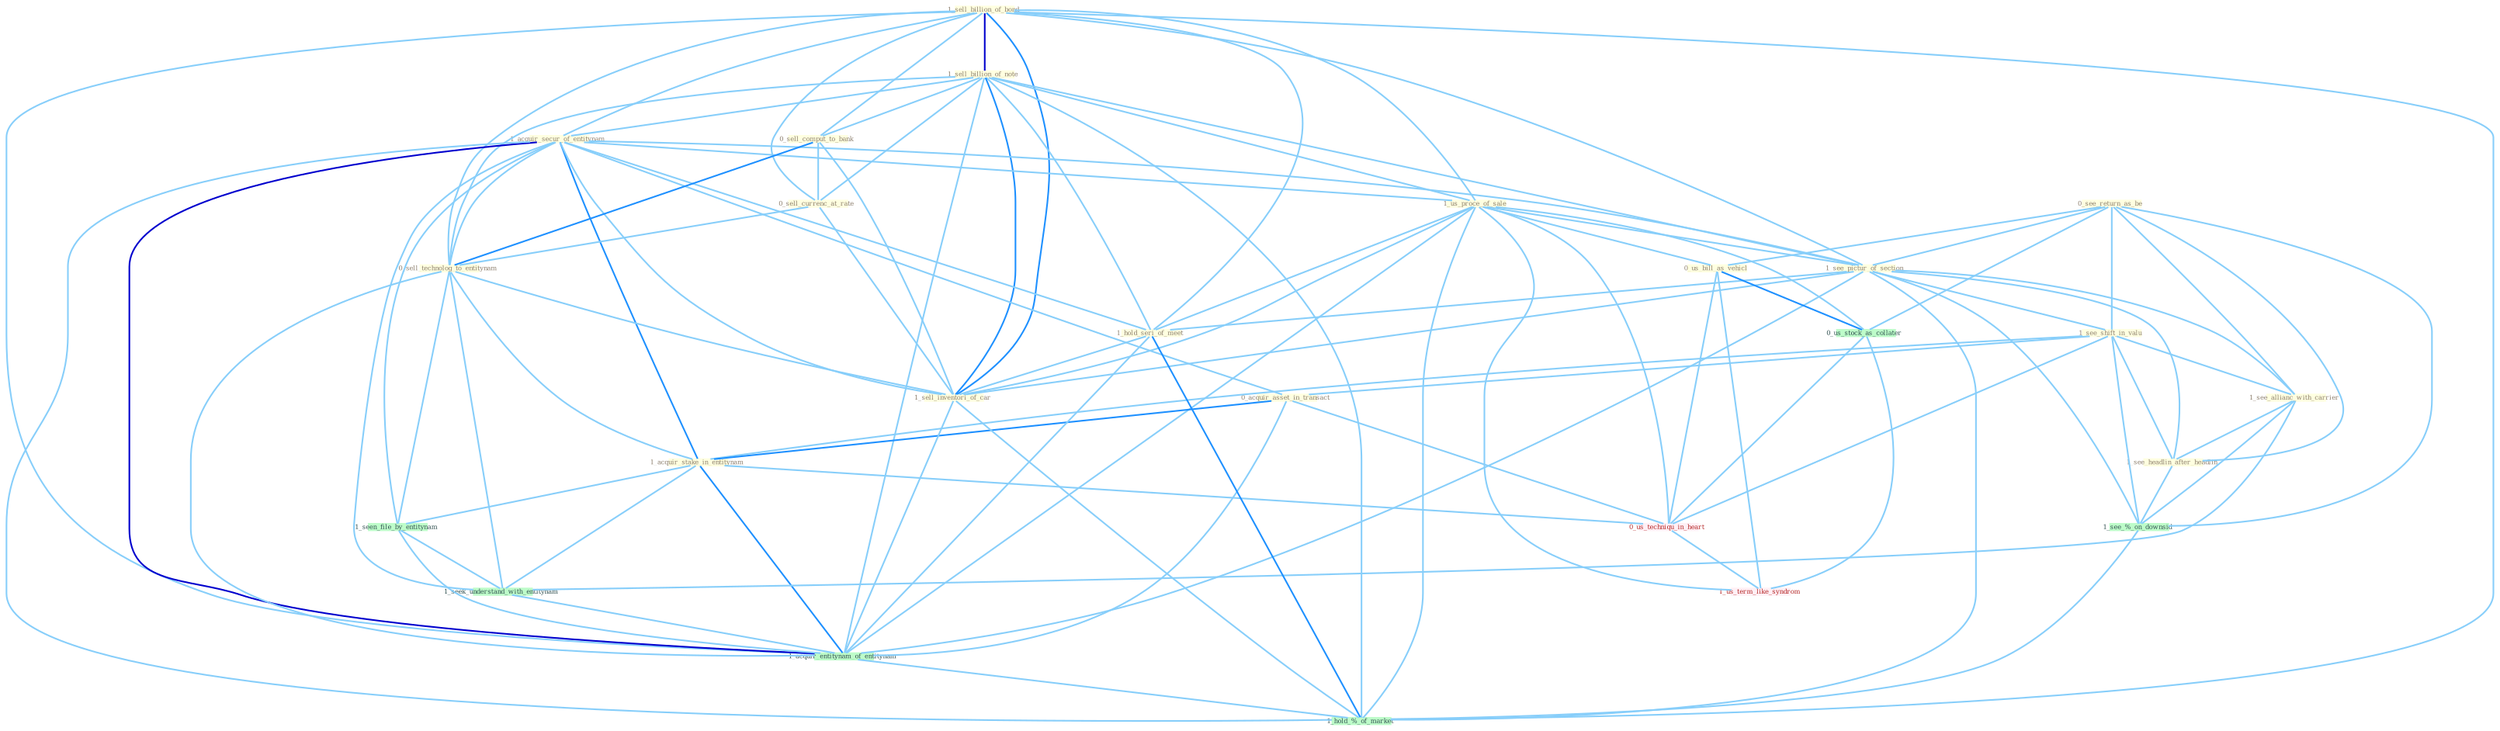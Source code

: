 Graph G{ 
    node
    [shape=polygon,style=filled,width=.5,height=.06,color="#BDFCC9",fixedsize=true,fontsize=4,
    fontcolor="#2f4f4f"];
    {node
    [color="#ffffe0", fontcolor="#8b7d6b"] "1_sell_billion_of_bond " "1_sell_billion_of_note " "1_acquir_secur_of_entitynam " "0_sell_comput_to_bank " "1_us_proce_of_sale " "0_sell_currenc_at_rate " "0_see_return_as_be " "1_see_pictur_of_section " "1_see_shift_in_valu " "0_us_bill_as_vehicl " "0_acquir_asset_in_transact " "0_sell_technolog_to_entitynam " "1_acquir_stake_in_entitynam " "1_see_allianc_with_carrier " "1_hold_seri_of_meet " "1_see_headlin_after_headlin " "1_sell_inventori_of_car "}
{node [color="#fff0f5", fontcolor="#b22222"] "0_us_techniqu_in_heart " "1_us_term_like_syndrom "}
edge [color="#B0E2FF"];

	"1_sell_billion_of_bond " -- "1_sell_billion_of_note " [w="3", color="#0000cd" , len=0.6];
	"1_sell_billion_of_bond " -- "1_acquir_secur_of_entitynam " [w="1", color="#87cefa" ];
	"1_sell_billion_of_bond " -- "0_sell_comput_to_bank " [w="1", color="#87cefa" ];
	"1_sell_billion_of_bond " -- "1_us_proce_of_sale " [w="1", color="#87cefa" ];
	"1_sell_billion_of_bond " -- "0_sell_currenc_at_rate " [w="1", color="#87cefa" ];
	"1_sell_billion_of_bond " -- "1_see_pictur_of_section " [w="1", color="#87cefa" ];
	"1_sell_billion_of_bond " -- "0_sell_technolog_to_entitynam " [w="1", color="#87cefa" ];
	"1_sell_billion_of_bond " -- "1_hold_seri_of_meet " [w="1", color="#87cefa" ];
	"1_sell_billion_of_bond " -- "1_sell_inventori_of_car " [w="2", color="#1e90ff" , len=0.8];
	"1_sell_billion_of_bond " -- "1_acquir_entitynam_of_entitynam " [w="1", color="#87cefa" ];
	"1_sell_billion_of_bond " -- "1_hold_%_of_market " [w="1", color="#87cefa" ];
	"1_sell_billion_of_note " -- "1_acquir_secur_of_entitynam " [w="1", color="#87cefa" ];
	"1_sell_billion_of_note " -- "0_sell_comput_to_bank " [w="1", color="#87cefa" ];
	"1_sell_billion_of_note " -- "1_us_proce_of_sale " [w="1", color="#87cefa" ];
	"1_sell_billion_of_note " -- "0_sell_currenc_at_rate " [w="1", color="#87cefa" ];
	"1_sell_billion_of_note " -- "1_see_pictur_of_section " [w="1", color="#87cefa" ];
	"1_sell_billion_of_note " -- "0_sell_technolog_to_entitynam " [w="1", color="#87cefa" ];
	"1_sell_billion_of_note " -- "1_hold_seri_of_meet " [w="1", color="#87cefa" ];
	"1_sell_billion_of_note " -- "1_sell_inventori_of_car " [w="2", color="#1e90ff" , len=0.8];
	"1_sell_billion_of_note " -- "1_acquir_entitynam_of_entitynam " [w="1", color="#87cefa" ];
	"1_sell_billion_of_note " -- "1_hold_%_of_market " [w="1", color="#87cefa" ];
	"1_acquir_secur_of_entitynam " -- "1_us_proce_of_sale " [w="1", color="#87cefa" ];
	"1_acquir_secur_of_entitynam " -- "1_see_pictur_of_section " [w="1", color="#87cefa" ];
	"1_acquir_secur_of_entitynam " -- "0_acquir_asset_in_transact " [w="1", color="#87cefa" ];
	"1_acquir_secur_of_entitynam " -- "0_sell_technolog_to_entitynam " [w="1", color="#87cefa" ];
	"1_acquir_secur_of_entitynam " -- "1_acquir_stake_in_entitynam " [w="2", color="#1e90ff" , len=0.8];
	"1_acquir_secur_of_entitynam " -- "1_hold_seri_of_meet " [w="1", color="#87cefa" ];
	"1_acquir_secur_of_entitynam " -- "1_sell_inventori_of_car " [w="1", color="#87cefa" ];
	"1_acquir_secur_of_entitynam " -- "1_seen_file_by_entitynam " [w="1", color="#87cefa" ];
	"1_acquir_secur_of_entitynam " -- "1_seek_understand_with_entitynam " [w="1", color="#87cefa" ];
	"1_acquir_secur_of_entitynam " -- "1_acquir_entitynam_of_entitynam " [w="3", color="#0000cd" , len=0.6];
	"1_acquir_secur_of_entitynam " -- "1_hold_%_of_market " [w="1", color="#87cefa" ];
	"0_sell_comput_to_bank " -- "0_sell_currenc_at_rate " [w="1", color="#87cefa" ];
	"0_sell_comput_to_bank " -- "0_sell_technolog_to_entitynam " [w="2", color="#1e90ff" , len=0.8];
	"0_sell_comput_to_bank " -- "1_sell_inventori_of_car " [w="1", color="#87cefa" ];
	"1_us_proce_of_sale " -- "1_see_pictur_of_section " [w="1", color="#87cefa" ];
	"1_us_proce_of_sale " -- "0_us_bill_as_vehicl " [w="1", color="#87cefa" ];
	"1_us_proce_of_sale " -- "1_hold_seri_of_meet " [w="1", color="#87cefa" ];
	"1_us_proce_of_sale " -- "1_sell_inventori_of_car " [w="1", color="#87cefa" ];
	"1_us_proce_of_sale " -- "0_us_stock_as_collater " [w="1", color="#87cefa" ];
	"1_us_proce_of_sale " -- "1_acquir_entitynam_of_entitynam " [w="1", color="#87cefa" ];
	"1_us_proce_of_sale " -- "0_us_techniqu_in_heart " [w="1", color="#87cefa" ];
	"1_us_proce_of_sale " -- "1_us_term_like_syndrom " [w="1", color="#87cefa" ];
	"1_us_proce_of_sale " -- "1_hold_%_of_market " [w="1", color="#87cefa" ];
	"0_sell_currenc_at_rate " -- "0_sell_technolog_to_entitynam " [w="1", color="#87cefa" ];
	"0_sell_currenc_at_rate " -- "1_sell_inventori_of_car " [w="1", color="#87cefa" ];
	"0_see_return_as_be " -- "1_see_pictur_of_section " [w="1", color="#87cefa" ];
	"0_see_return_as_be " -- "1_see_shift_in_valu " [w="1", color="#87cefa" ];
	"0_see_return_as_be " -- "0_us_bill_as_vehicl " [w="1", color="#87cefa" ];
	"0_see_return_as_be " -- "1_see_allianc_with_carrier " [w="1", color="#87cefa" ];
	"0_see_return_as_be " -- "1_see_headlin_after_headlin " [w="1", color="#87cefa" ];
	"0_see_return_as_be " -- "0_us_stock_as_collater " [w="1", color="#87cefa" ];
	"0_see_return_as_be " -- "1_see_%_on_downsid " [w="1", color="#87cefa" ];
	"1_see_pictur_of_section " -- "1_see_shift_in_valu " [w="1", color="#87cefa" ];
	"1_see_pictur_of_section " -- "1_see_allianc_with_carrier " [w="1", color="#87cefa" ];
	"1_see_pictur_of_section " -- "1_hold_seri_of_meet " [w="1", color="#87cefa" ];
	"1_see_pictur_of_section " -- "1_see_headlin_after_headlin " [w="1", color="#87cefa" ];
	"1_see_pictur_of_section " -- "1_sell_inventori_of_car " [w="1", color="#87cefa" ];
	"1_see_pictur_of_section " -- "1_acquir_entitynam_of_entitynam " [w="1", color="#87cefa" ];
	"1_see_pictur_of_section " -- "1_see_%_on_downsid " [w="1", color="#87cefa" ];
	"1_see_pictur_of_section " -- "1_hold_%_of_market " [w="1", color="#87cefa" ];
	"1_see_shift_in_valu " -- "0_acquir_asset_in_transact " [w="1", color="#87cefa" ];
	"1_see_shift_in_valu " -- "1_acquir_stake_in_entitynam " [w="1", color="#87cefa" ];
	"1_see_shift_in_valu " -- "1_see_allianc_with_carrier " [w="1", color="#87cefa" ];
	"1_see_shift_in_valu " -- "1_see_headlin_after_headlin " [w="1", color="#87cefa" ];
	"1_see_shift_in_valu " -- "0_us_techniqu_in_heart " [w="1", color="#87cefa" ];
	"1_see_shift_in_valu " -- "1_see_%_on_downsid " [w="1", color="#87cefa" ];
	"0_us_bill_as_vehicl " -- "0_us_stock_as_collater " [w="2", color="#1e90ff" , len=0.8];
	"0_us_bill_as_vehicl " -- "0_us_techniqu_in_heart " [w="1", color="#87cefa" ];
	"0_us_bill_as_vehicl " -- "1_us_term_like_syndrom " [w="1", color="#87cefa" ];
	"0_acquir_asset_in_transact " -- "1_acquir_stake_in_entitynam " [w="2", color="#1e90ff" , len=0.8];
	"0_acquir_asset_in_transact " -- "1_acquir_entitynam_of_entitynam " [w="1", color="#87cefa" ];
	"0_acquir_asset_in_transact " -- "0_us_techniqu_in_heart " [w="1", color="#87cefa" ];
	"0_sell_technolog_to_entitynam " -- "1_acquir_stake_in_entitynam " [w="1", color="#87cefa" ];
	"0_sell_technolog_to_entitynam " -- "1_sell_inventori_of_car " [w="1", color="#87cefa" ];
	"0_sell_technolog_to_entitynam " -- "1_seen_file_by_entitynam " [w="1", color="#87cefa" ];
	"0_sell_technolog_to_entitynam " -- "1_seek_understand_with_entitynam " [w="1", color="#87cefa" ];
	"0_sell_technolog_to_entitynam " -- "1_acquir_entitynam_of_entitynam " [w="1", color="#87cefa" ];
	"1_acquir_stake_in_entitynam " -- "1_seen_file_by_entitynam " [w="1", color="#87cefa" ];
	"1_acquir_stake_in_entitynam " -- "1_seek_understand_with_entitynam " [w="1", color="#87cefa" ];
	"1_acquir_stake_in_entitynam " -- "1_acquir_entitynam_of_entitynam " [w="2", color="#1e90ff" , len=0.8];
	"1_acquir_stake_in_entitynam " -- "0_us_techniqu_in_heart " [w="1", color="#87cefa" ];
	"1_see_allianc_with_carrier " -- "1_see_headlin_after_headlin " [w="1", color="#87cefa" ];
	"1_see_allianc_with_carrier " -- "1_seek_understand_with_entitynam " [w="1", color="#87cefa" ];
	"1_see_allianc_with_carrier " -- "1_see_%_on_downsid " [w="1", color="#87cefa" ];
	"1_hold_seri_of_meet " -- "1_sell_inventori_of_car " [w="1", color="#87cefa" ];
	"1_hold_seri_of_meet " -- "1_acquir_entitynam_of_entitynam " [w="1", color="#87cefa" ];
	"1_hold_seri_of_meet " -- "1_hold_%_of_market " [w="2", color="#1e90ff" , len=0.8];
	"1_see_headlin_after_headlin " -- "1_see_%_on_downsid " [w="1", color="#87cefa" ];
	"1_sell_inventori_of_car " -- "1_acquir_entitynam_of_entitynam " [w="1", color="#87cefa" ];
	"1_sell_inventori_of_car " -- "1_hold_%_of_market " [w="1", color="#87cefa" ];
	"1_seen_file_by_entitynam " -- "1_seek_understand_with_entitynam " [w="1", color="#87cefa" ];
	"1_seen_file_by_entitynam " -- "1_acquir_entitynam_of_entitynam " [w="1", color="#87cefa" ];
	"0_us_stock_as_collater " -- "0_us_techniqu_in_heart " [w="1", color="#87cefa" ];
	"0_us_stock_as_collater " -- "1_us_term_like_syndrom " [w="1", color="#87cefa" ];
	"1_seek_understand_with_entitynam " -- "1_acquir_entitynam_of_entitynam " [w="1", color="#87cefa" ];
	"1_acquir_entitynam_of_entitynam " -- "1_hold_%_of_market " [w="1", color="#87cefa" ];
	"0_us_techniqu_in_heart " -- "1_us_term_like_syndrom " [w="1", color="#87cefa" ];
	"1_see_%_on_downsid " -- "1_hold_%_of_market " [w="1", color="#87cefa" ];
}